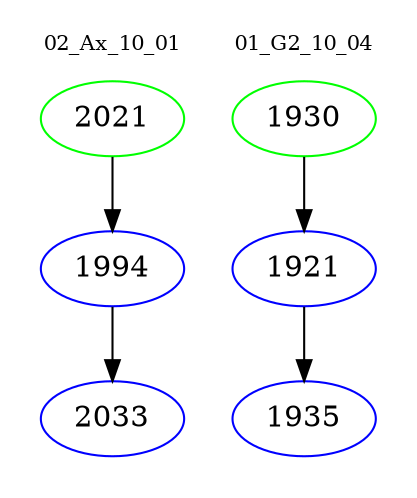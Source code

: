 digraph{
subgraph cluster_0 {
color = white
label = "02_Ax_10_01";
fontsize=10;
T0_2021 [label="2021", color="green"]
T0_2021 -> T0_1994 [color="black"]
T0_1994 [label="1994", color="blue"]
T0_1994 -> T0_2033 [color="black"]
T0_2033 [label="2033", color="blue"]
}
subgraph cluster_1 {
color = white
label = "01_G2_10_04";
fontsize=10;
T1_1930 [label="1930", color="green"]
T1_1930 -> T1_1921 [color="black"]
T1_1921 [label="1921", color="blue"]
T1_1921 -> T1_1935 [color="black"]
T1_1935 [label="1935", color="blue"]
}
}
